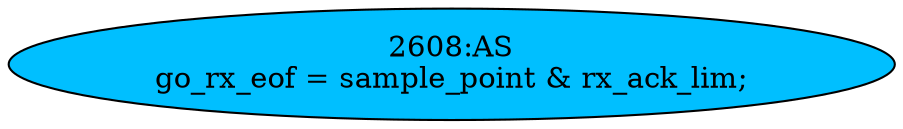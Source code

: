 strict digraph "" {
	node [label="\N"];
	"2608:AS"	 [ast="<pyverilog.vparser.ast.Assign object at 0x7f44f6b75b50>",
		def_var="['go_rx_eof']",
		fillcolor=deepskyblue,
		label="2608:AS
go_rx_eof = sample_point & rx_ack_lim;",
		statements="[]",
		style=filled,
		typ=Assign,
		use_var="['sample_point', 'rx_ack_lim']"];
}
